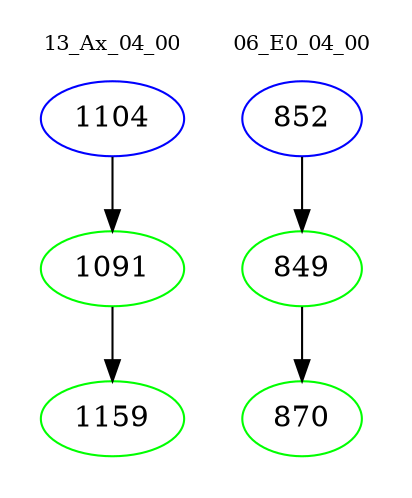 digraph{
subgraph cluster_0 {
color = white
label = "13_Ax_04_00";
fontsize=10;
T0_1104 [label="1104", color="blue"]
T0_1104 -> T0_1091 [color="black"]
T0_1091 [label="1091", color="green"]
T0_1091 -> T0_1159 [color="black"]
T0_1159 [label="1159", color="green"]
}
subgraph cluster_1 {
color = white
label = "06_E0_04_00";
fontsize=10;
T1_852 [label="852", color="blue"]
T1_852 -> T1_849 [color="black"]
T1_849 [label="849", color="green"]
T1_849 -> T1_870 [color="black"]
T1_870 [label="870", color="green"]
}
}
